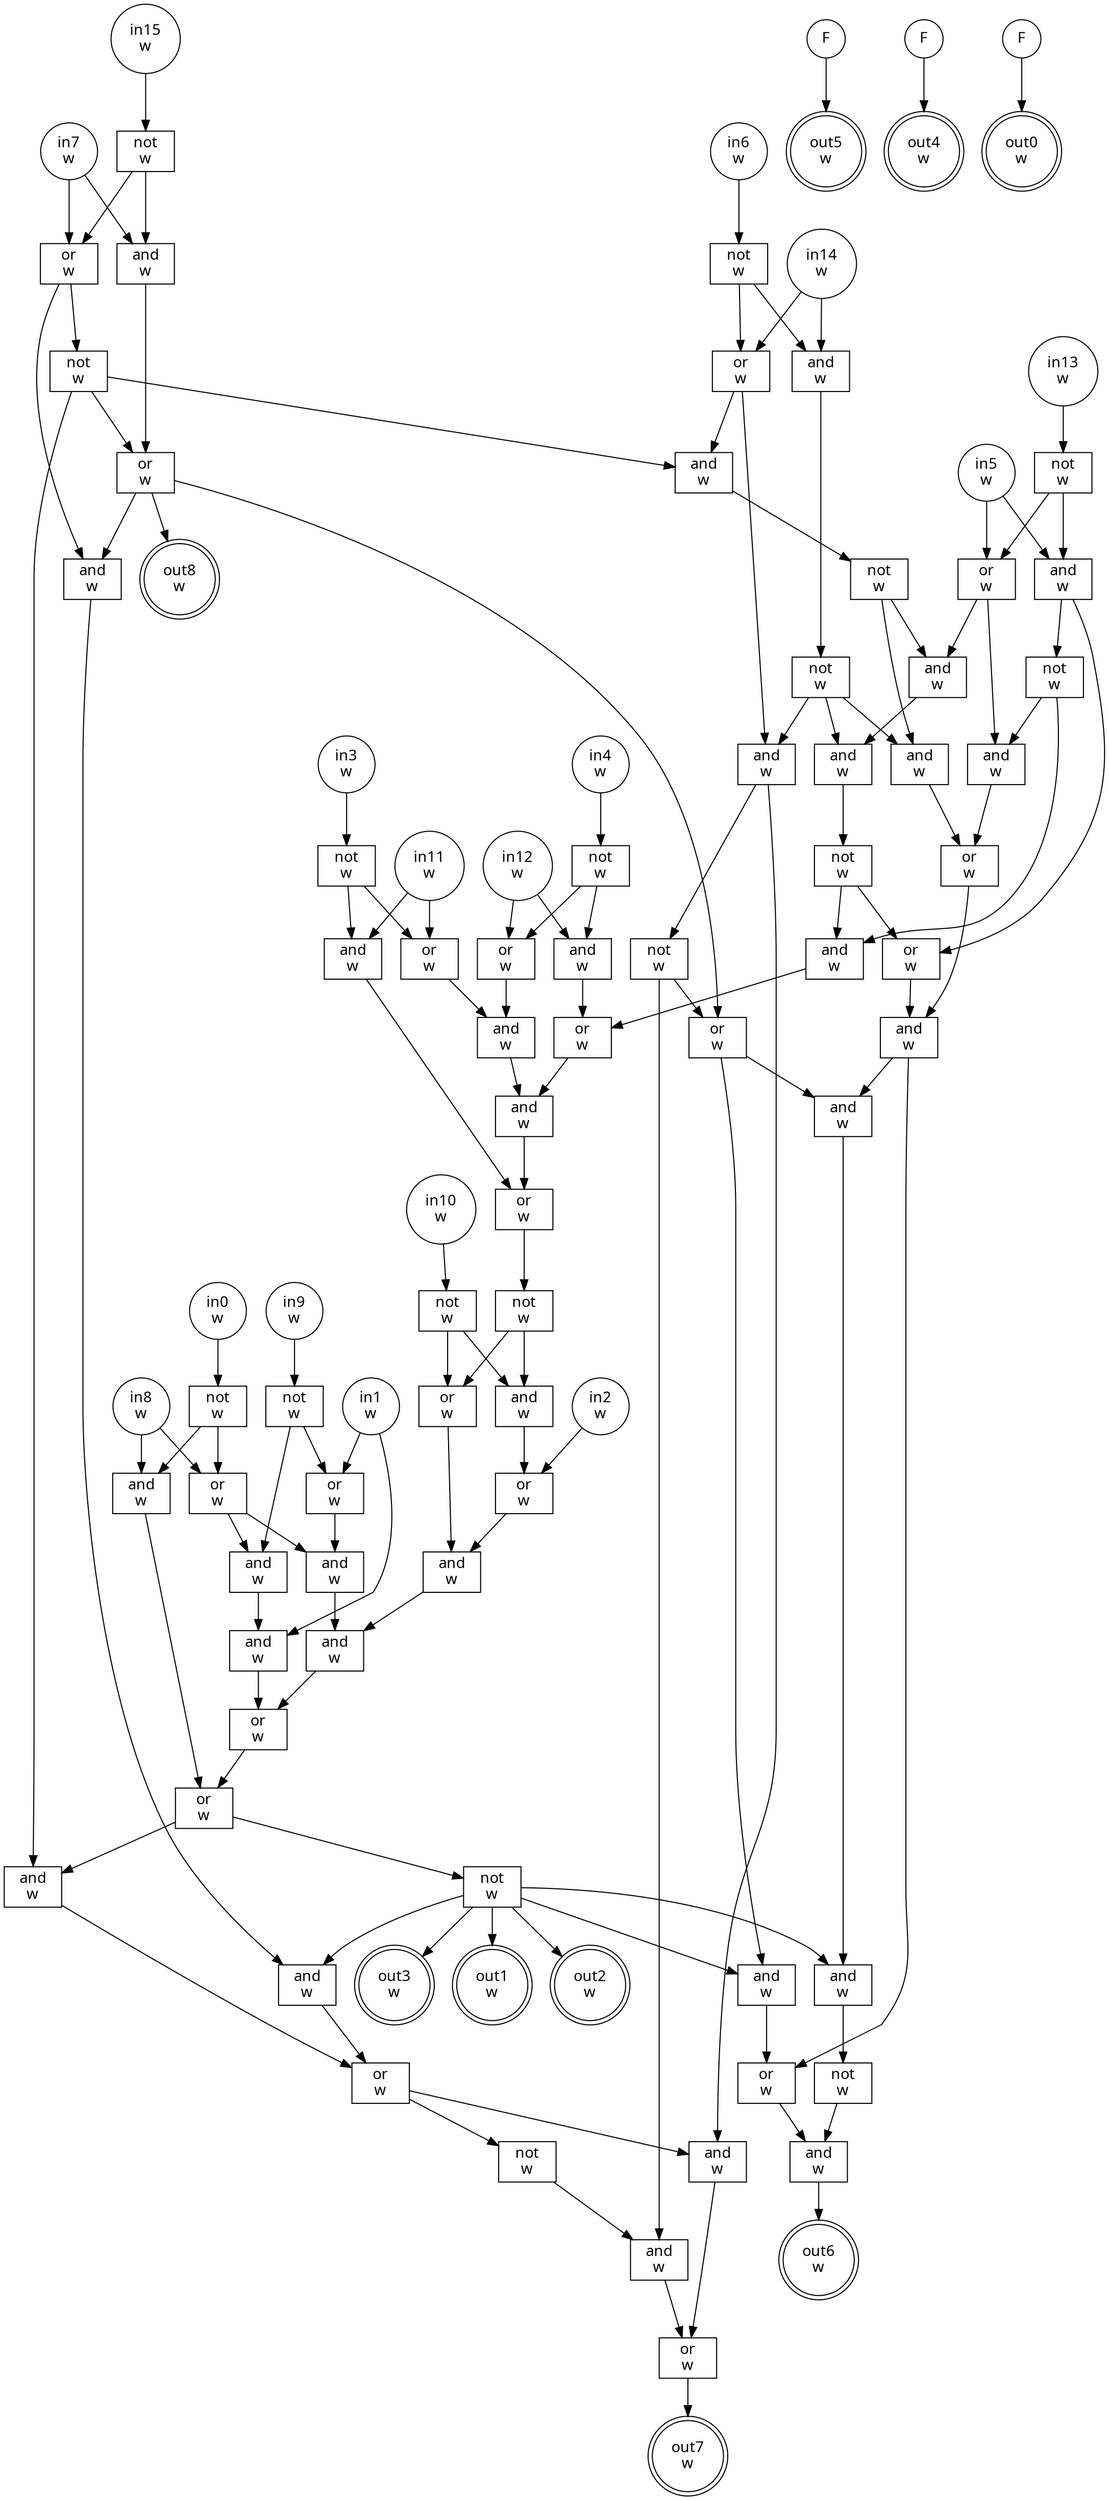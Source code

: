 digraph circuit{
	node [style = filled, fillcolor = white,shape=rect, fontname=geneva]
	g0 [label="in0\nw",shape=circle,fillcolor=white]
	g1 [label="in1\nw",shape=circle,fillcolor=white]
	g2 [label="in2\nw",shape=circle,fillcolor=white]
	g3 [label="in3\nw",shape=circle,fillcolor=white]
	g4 [label="in4\nw",shape=circle,fillcolor=white]
	g5 [label="in5\nw",shape=circle,fillcolor=white]
	g6 [label="in6\nw",shape=circle,fillcolor=white]
	g7 [label="in7\nw",shape=circle,fillcolor=white]
	g8 [label="in8\nw",shape=circle,fillcolor=white]
	g9 [label="in9\nw",shape=circle,fillcolor=white]
	g10 [label="in10\nw",shape=circle,fillcolor=white]
	g11 [label="in11\nw",shape=circle,fillcolor=white]
	g12 [label="in12\nw",shape=circle,fillcolor=white]
	g13 [label="in13\nw",shape=circle,fillcolor=white]
	g14 [label="in14\nw",shape=circle,fillcolor=white]
	g15 [label="in15\nw",shape=circle,fillcolor=white]
	g16 [label="F",shape=circle,fillcolor=white]
	g17 [label="F",shape=circle,fillcolor=white]
	g18 [label="F",shape=circle,fillcolor=white]
	g19 [label="not\nw",fillcolor=white]
	g20 [label="not\nw",fillcolor=white]
	g21 [label="not\nw",fillcolor=white]
	g22 [label="not\nw",fillcolor=white]
	g23 [label="and\nw",fillcolor=white]
	g24 [label="or\nw",fillcolor=white]
	g25 [label="not\nw",fillcolor=white]
	g26 [label="or\nw",fillcolor=white]
	g27 [label="and\nw",fillcolor=white]
	g28 [label="not\nw",fillcolor=white]
	g29 [label="or\nw",fillcolor=white]
	g30 [label="and\nw",fillcolor=white]
	g31 [label="not\nw",fillcolor=white]
	g32 [label="and\nw",fillcolor=white]
	g33 [label="not\nw",fillcolor=white]
	g34 [label="and\nw",fillcolor=white]
	g35 [label="not\nw",fillcolor=white]
	g36 [label="or\nw",fillcolor=white]
	g37 [label="and\nw",fillcolor=white]
	g38 [label="or\nw",fillcolor=white]
	g39 [label="and\nw",fillcolor=white]
	g40 [label="and\nw",fillcolor=white]
	g41 [label="not\nw",fillcolor=white]
	g42 [label="and\nw",fillcolor=white]
	g43 [label="or\nw",fillcolor=white]
	g44 [label="not\nw",fillcolor=white]
	g45 [label="and\nw",fillcolor=white]
	g46 [label="and\nw",fillcolor=white]
	g47 [label="or\nw",fillcolor=white]
	g48 [label="and\nw",fillcolor=white]
	g49 [label="and\nw",fillcolor=white]
	g50 [label="not\nw",fillcolor=white]
	g51 [label="or\nw",fillcolor=white]
	g52 [label="and\nw",fillcolor=white]
	g53 [label="or\nw",fillcolor=white]
	g54 [label="not\nw",fillcolor=white]
	g55 [label="or\nw",fillcolor=white]
	g56 [label="and\nw",fillcolor=white]
	g57 [label="and\nw",fillcolor=white]
	g58 [label="and\nw",fillcolor=white]
	g59 [label="or\nw",fillcolor=white]
	g60 [label="not\nw",fillcolor=white]
	g61 [label="or\nw",fillcolor=white]
	g62 [label="and\nw",fillcolor=white]
	g63 [label="or\nw",fillcolor=white]
	g64 [label="and\nw",fillcolor=white]
	g65 [label="or\nw",fillcolor=white]
	g66 [label="not\nw",fillcolor=white]
	g67 [label="and\nw",fillcolor=white]
	g68 [label="or\nw",fillcolor=white]
	g69 [label="and\nw",fillcolor=white]
	g70 [label="and\nw",fillcolor=white]
	g71 [label="and\nw",fillcolor=white]
	g72 [label="and\nw",fillcolor=white]
	g73 [label="or\nw",fillcolor=white]
	g74 [label="or\nw",fillcolor=white]
	g75 [label="and\nw",fillcolor=white]
	g76 [label="not\nw",fillcolor=white]
	g77 [label="and\nw",fillcolor=white]
	g78 [label="or\nw",fillcolor=white]
	g79 [label="and\nw",fillcolor=white]
	g80 [label="not\nw",fillcolor=white]
	g81 [label="and\nw",fillcolor=white]
	g82 [label="or\nw",fillcolor=white]
	g83 [label="and\nw",fillcolor=white]
	g84 [label="or\nw",fillcolor=white]
	g85 [label="and\nw",fillcolor=white]
	g86 [label="not\nw",fillcolor=white]
	g87 [label="and\nw",fillcolor=white]
	g88 [label="out0\nw",shape=doublecircle,fillcolor=white]
	g89 [label="out1\nw",shape=doublecircle,fillcolor=white]
	g90 [label="out2\nw",shape=doublecircle,fillcolor=white]
	g91 [label="out3\nw",shape=doublecircle,fillcolor=white]
	g92 [label="out4\nw",shape=doublecircle,fillcolor=white]
	g93 [label="out5\nw",shape=doublecircle,fillcolor=white]
	g94 [label="out6\nw",shape=doublecircle,fillcolor=white]
	g95 [label="out7\nw",shape=doublecircle,fillcolor=white]
	g96 [label="out8\nw",shape=doublecircle,fillcolor=white]
	edge [fontname=Geneva,fontcolor=forestgreen]
	g0->g66
	g1->g65
	g1->g72
	g2->g63
	g3->g54
	g4->g50
	g5->g38
	g5->g42
	g6->g28
	g7->g23
	g7->g24
	g8->g67
	g8->g68
	g9->g22
	g10->g21
	g11->g55
	g11->g58
	g12->g51
	g12->g52
	g13->g20
	g14->g29
	g14->g32
	g15->g19
	g16->g93
	g17->g92
	g18->g88
	g19->g23
	g19->g24
	g20->g38
	g20->g42
	g21->g61
	g21->g62
	g22->g65
	g22->g71
	g23->g26
	g24->g25
	g24->g27
	g25->g26
	g25->g30
	g25->g75
	g26->g27
	g26->g36
	g26->g96
	g27->g77
	g28->g29
	g28->g32
	g29->g30
	g29->g34
	g30->g31
	g31->g37
	g31->g39
	g32->g33
	g33->g34
	g33->g37
	g33->g40
	g34->g35
	g34->g79
	g35->g36
	g35->g81
	g36->g49
	g36->g83
	g37->g47
	g38->g39
	g38->g46
	g39->g40
	g40->g41
	g41->g43
	g41->g45
	g42->g43
	g42->g44
	g43->g48
	g44->g45
	g44->g46
	g45->g53
	g46->g47
	g47->g48
	g48->g49
	g48->g84
	g49->g85
	g50->g51
	g50->g52
	g51->g56
	g52->g53
	g53->g57
	g54->g55
	g54->g58
	g55->g56
	g56->g57
	g57->g59
	g58->g59
	g59->g60
	g60->g61
	g60->g62
	g61->g64
	g62->g63
	g63->g64
	g64->g70
	g65->g69
	g66->g67
	g66->g68
	g67->g74
	g68->g69
	g68->g71
	g69->g70
	g70->g73
	g71->g72
	g72->g73
	g73->g74
	g74->g75
	g74->g76
	g75->g78
	g76->g77
	g76->g83
	g76->g85
	g76->g89
	g76->g90
	g76->g91
	g77->g78
	g78->g79
	g78->g80
	g79->g82
	g80->g81
	g81->g82
	g82->g95
	g83->g84
	g84->g87
	g85->g86
	g86->g87
	g87->g94
}